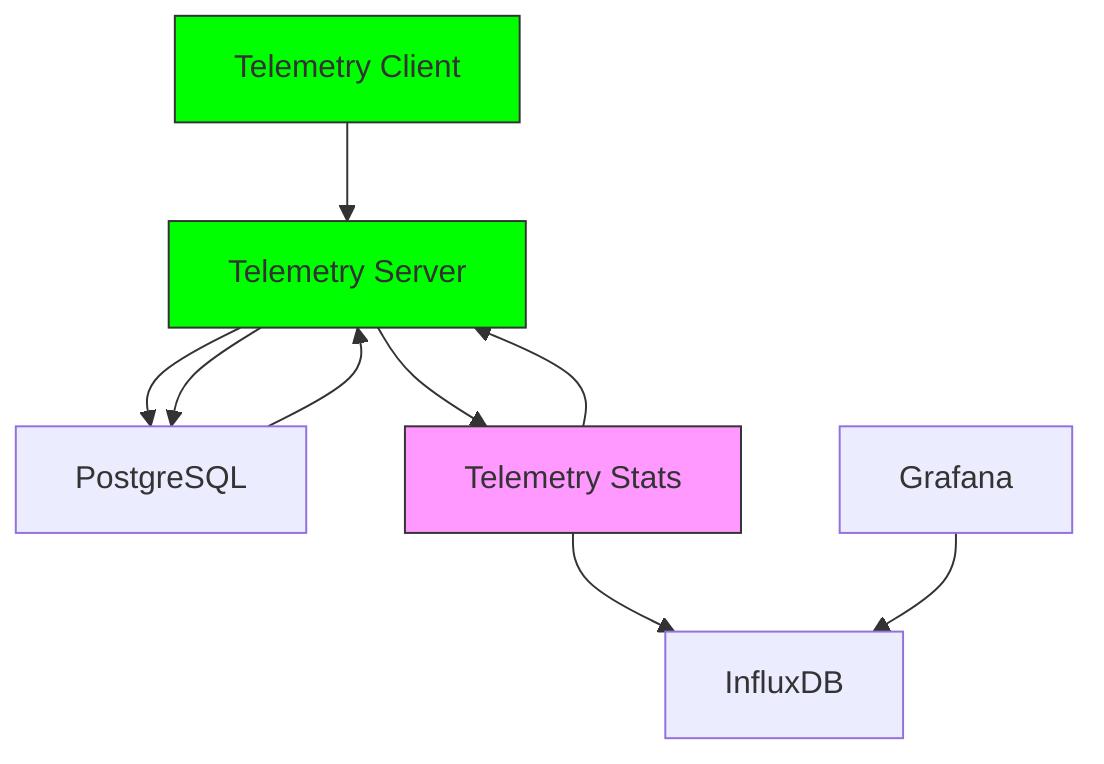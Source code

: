 flowchart TD
    TS[Telemetry Server]
    TC[Telemetry Client]

    PG[PostgreSQL]
    TST[Telemetry Stats]
    INF[InfluxDB]
    GRF[Grafana]

    TC  --> TS
    TS  --> PG
    TST --> TS
    TS  --> PG
    PG  --> TS
    TS  --> TST
    TST --> INF
    GRF --> INF

    style TS fill:#00ff00,stroke:#333;
    style TC fill:#00ff00,stroke:#333;
    style TST fill:#f9f,stroke:#333;